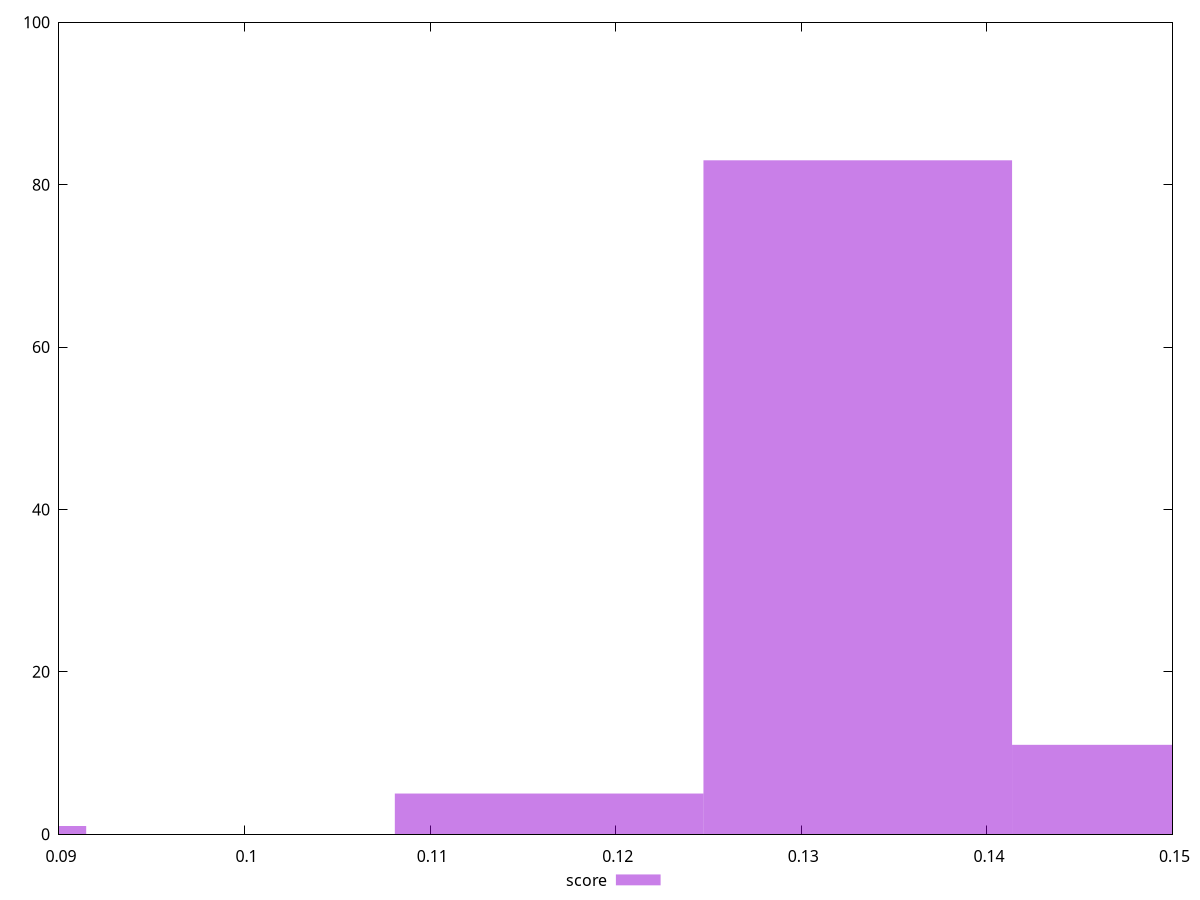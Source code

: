 reset

$score <<EOF
0.08315035176262177 1
0.13304056282019483 83
0.14967063317271917 11
0.11641049246767048 5
EOF

set key outside below
set boxwidth 0.016630070352524354
set xrange [0.09:0.15]
set yrange [0:100]
set trange [0:100]
set style fill transparent solid 0.5 noborder
set terminal svg size 640, 490 enhanced background rgb 'white'
set output "reports/report_00033_2021-03-01T14-23-16.841Z/unused-javascript/samples/astro-cached/score/histogram.svg"

plot $score title "score" with boxes

reset
